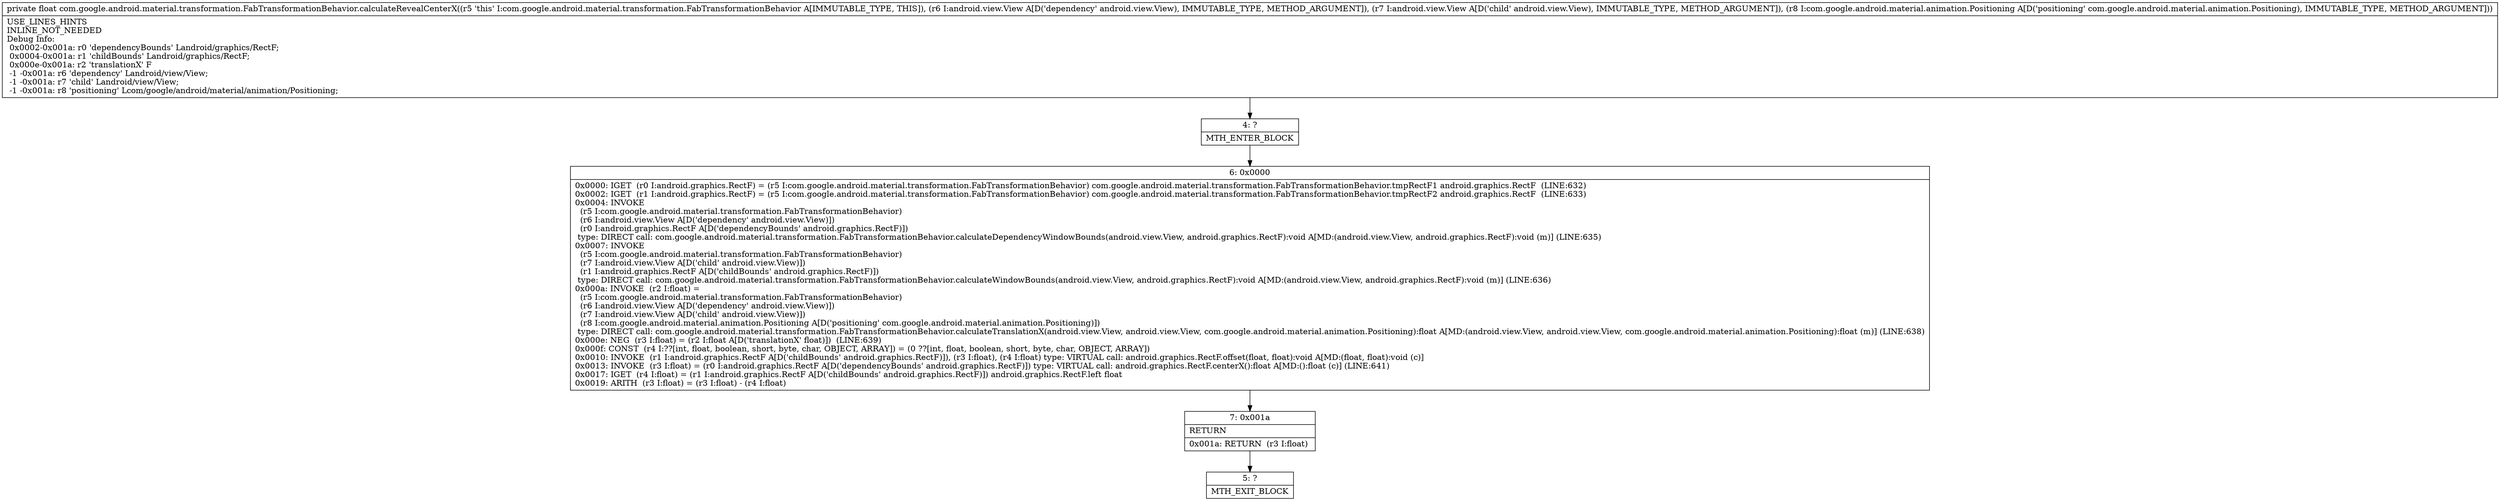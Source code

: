 digraph "CFG forcom.google.android.material.transformation.FabTransformationBehavior.calculateRevealCenterX(Landroid\/view\/View;Landroid\/view\/View;Lcom\/google\/android\/material\/animation\/Positioning;)F" {
Node_4 [shape=record,label="{4\:\ ?|MTH_ENTER_BLOCK\l}"];
Node_6 [shape=record,label="{6\:\ 0x0000|0x0000: IGET  (r0 I:android.graphics.RectF) = (r5 I:com.google.android.material.transformation.FabTransformationBehavior) com.google.android.material.transformation.FabTransformationBehavior.tmpRectF1 android.graphics.RectF  (LINE:632)\l0x0002: IGET  (r1 I:android.graphics.RectF) = (r5 I:com.google.android.material.transformation.FabTransformationBehavior) com.google.android.material.transformation.FabTransformationBehavior.tmpRectF2 android.graphics.RectF  (LINE:633)\l0x0004: INVOKE  \l  (r5 I:com.google.android.material.transformation.FabTransformationBehavior)\l  (r6 I:android.view.View A[D('dependency' android.view.View)])\l  (r0 I:android.graphics.RectF A[D('dependencyBounds' android.graphics.RectF)])\l type: DIRECT call: com.google.android.material.transformation.FabTransformationBehavior.calculateDependencyWindowBounds(android.view.View, android.graphics.RectF):void A[MD:(android.view.View, android.graphics.RectF):void (m)] (LINE:635)\l0x0007: INVOKE  \l  (r5 I:com.google.android.material.transformation.FabTransformationBehavior)\l  (r7 I:android.view.View A[D('child' android.view.View)])\l  (r1 I:android.graphics.RectF A[D('childBounds' android.graphics.RectF)])\l type: DIRECT call: com.google.android.material.transformation.FabTransformationBehavior.calculateWindowBounds(android.view.View, android.graphics.RectF):void A[MD:(android.view.View, android.graphics.RectF):void (m)] (LINE:636)\l0x000a: INVOKE  (r2 I:float) = \l  (r5 I:com.google.android.material.transformation.FabTransformationBehavior)\l  (r6 I:android.view.View A[D('dependency' android.view.View)])\l  (r7 I:android.view.View A[D('child' android.view.View)])\l  (r8 I:com.google.android.material.animation.Positioning A[D('positioning' com.google.android.material.animation.Positioning)])\l type: DIRECT call: com.google.android.material.transformation.FabTransformationBehavior.calculateTranslationX(android.view.View, android.view.View, com.google.android.material.animation.Positioning):float A[MD:(android.view.View, android.view.View, com.google.android.material.animation.Positioning):float (m)] (LINE:638)\l0x000e: NEG  (r3 I:float) = (r2 I:float A[D('translationX' float)])  (LINE:639)\l0x000f: CONST  (r4 I:??[int, float, boolean, short, byte, char, OBJECT, ARRAY]) = (0 ??[int, float, boolean, short, byte, char, OBJECT, ARRAY]) \l0x0010: INVOKE  (r1 I:android.graphics.RectF A[D('childBounds' android.graphics.RectF)]), (r3 I:float), (r4 I:float) type: VIRTUAL call: android.graphics.RectF.offset(float, float):void A[MD:(float, float):void (c)]\l0x0013: INVOKE  (r3 I:float) = (r0 I:android.graphics.RectF A[D('dependencyBounds' android.graphics.RectF)]) type: VIRTUAL call: android.graphics.RectF.centerX():float A[MD:():float (c)] (LINE:641)\l0x0017: IGET  (r4 I:float) = (r1 I:android.graphics.RectF A[D('childBounds' android.graphics.RectF)]) android.graphics.RectF.left float \l0x0019: ARITH  (r3 I:float) = (r3 I:float) \- (r4 I:float) \l}"];
Node_7 [shape=record,label="{7\:\ 0x001a|RETURN\l|0x001a: RETURN  (r3 I:float) \l}"];
Node_5 [shape=record,label="{5\:\ ?|MTH_EXIT_BLOCK\l}"];
MethodNode[shape=record,label="{private float com.google.android.material.transformation.FabTransformationBehavior.calculateRevealCenterX((r5 'this' I:com.google.android.material.transformation.FabTransformationBehavior A[IMMUTABLE_TYPE, THIS]), (r6 I:android.view.View A[D('dependency' android.view.View), IMMUTABLE_TYPE, METHOD_ARGUMENT]), (r7 I:android.view.View A[D('child' android.view.View), IMMUTABLE_TYPE, METHOD_ARGUMENT]), (r8 I:com.google.android.material.animation.Positioning A[D('positioning' com.google.android.material.animation.Positioning), IMMUTABLE_TYPE, METHOD_ARGUMENT]))  | USE_LINES_HINTS\lINLINE_NOT_NEEDED\lDebug Info:\l  0x0002\-0x001a: r0 'dependencyBounds' Landroid\/graphics\/RectF;\l  0x0004\-0x001a: r1 'childBounds' Landroid\/graphics\/RectF;\l  0x000e\-0x001a: r2 'translationX' F\l  \-1 \-0x001a: r6 'dependency' Landroid\/view\/View;\l  \-1 \-0x001a: r7 'child' Landroid\/view\/View;\l  \-1 \-0x001a: r8 'positioning' Lcom\/google\/android\/material\/animation\/Positioning;\l}"];
MethodNode -> Node_4;Node_4 -> Node_6;
Node_6 -> Node_7;
Node_7 -> Node_5;
}

